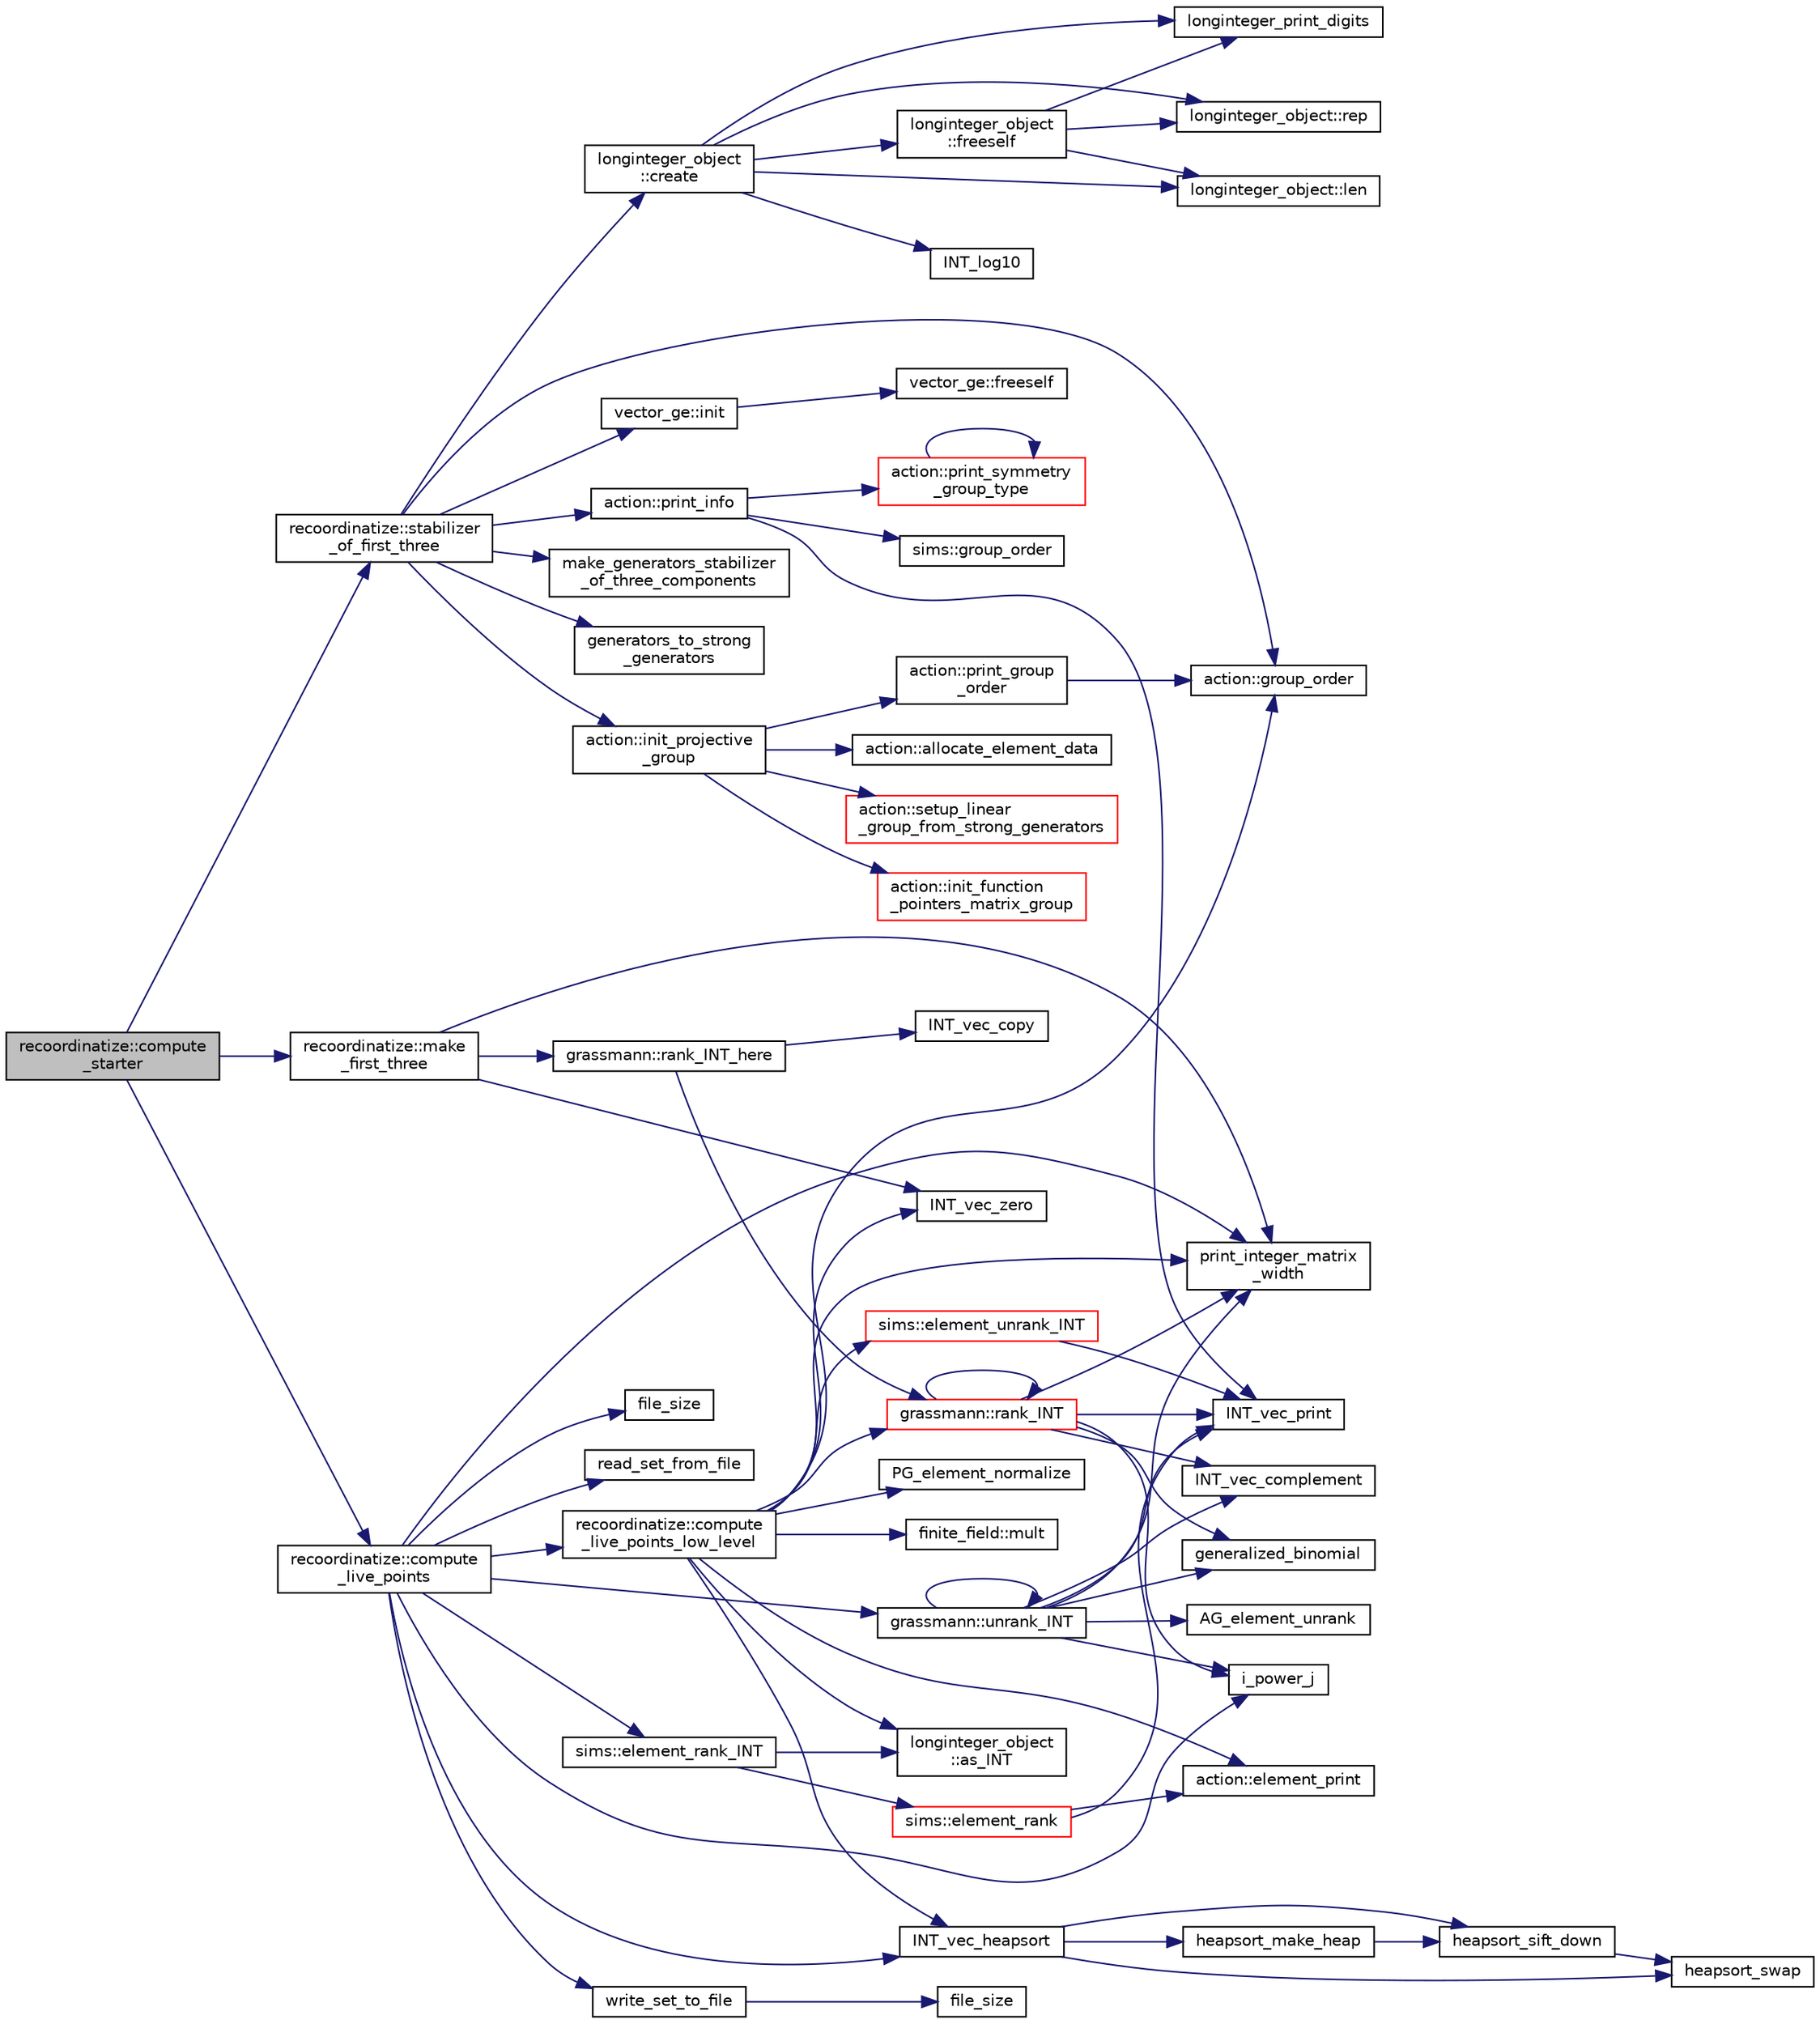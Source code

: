 digraph "recoordinatize::compute_starter"
{
  edge [fontname="Helvetica",fontsize="10",labelfontname="Helvetica",labelfontsize="10"];
  node [fontname="Helvetica",fontsize="10",shape=record];
  rankdir="LR";
  Node92 [label="recoordinatize::compute\l_starter",height=0.2,width=0.4,color="black", fillcolor="grey75", style="filled", fontcolor="black"];
  Node92 -> Node93 [color="midnightblue",fontsize="10",style="solid",fontname="Helvetica"];
  Node93 [label="recoordinatize::make\l_first_three",height=0.2,width=0.4,color="black", fillcolor="white", style="filled",URL="$d3/d3c/classrecoordinatize.html#ad84ccf8f6e33a887fbd460b87df278bd"];
  Node93 -> Node94 [color="midnightblue",fontsize="10",style="solid",fontname="Helvetica"];
  Node94 [label="INT_vec_zero",height=0.2,width=0.4,color="black", fillcolor="white", style="filled",URL="$df/dbf/sajeeb_8_c.html#aa8c9c7977203577026080f546fe4980f"];
  Node93 -> Node95 [color="midnightblue",fontsize="10",style="solid",fontname="Helvetica"];
  Node95 [label="print_integer_matrix\l_width",height=0.2,width=0.4,color="black", fillcolor="white", style="filled",URL="$d5/db4/io__and__os_8h.html#aa78f3e73fc2179251bd15adbcc31573f"];
  Node93 -> Node96 [color="midnightblue",fontsize="10",style="solid",fontname="Helvetica"];
  Node96 [label="grassmann::rank_INT_here",height=0.2,width=0.4,color="black", fillcolor="white", style="filled",URL="$df/d02/classgrassmann.html#aaeab144aec85ec523f5a4d614a86d8d7"];
  Node96 -> Node97 [color="midnightblue",fontsize="10",style="solid",fontname="Helvetica"];
  Node97 [label="INT_vec_copy",height=0.2,width=0.4,color="black", fillcolor="white", style="filled",URL="$df/dbf/sajeeb_8_c.html#ac2d875e27e009af6ec04d17254d11075"];
  Node96 -> Node98 [color="midnightblue",fontsize="10",style="solid",fontname="Helvetica"];
  Node98 [label="grassmann::rank_INT",height=0.2,width=0.4,color="red", fillcolor="white", style="filled",URL="$df/d02/classgrassmann.html#a1fa95ce7ecebd48b04c7a0dc75491184"];
  Node98 -> Node95 [color="midnightblue",fontsize="10",style="solid",fontname="Helvetica"];
  Node98 -> Node100 [color="midnightblue",fontsize="10",style="solid",fontname="Helvetica"];
  Node100 [label="INT_vec_print",height=0.2,width=0.4,color="black", fillcolor="white", style="filled",URL="$df/dbf/sajeeb_8_c.html#a79a5901af0b47dd0d694109543c027fe"];
  Node98 -> Node101 [color="midnightblue",fontsize="10",style="solid",fontname="Helvetica"];
  Node101 [label="INT_vec_complement",height=0.2,width=0.4,color="black", fillcolor="white", style="filled",URL="$d5/db4/io__and__os_8h.html#a2a0a724647575fcd3090c763985eb81a"];
  Node98 -> Node102 [color="midnightblue",fontsize="10",style="solid",fontname="Helvetica"];
  Node102 [label="i_power_j",height=0.2,width=0.4,color="black", fillcolor="white", style="filled",URL="$de/dc5/algebra__and__number__theory_8h.html#a39b321523e8957d701618bb5cac542b5"];
  Node98 -> Node103 [color="midnightblue",fontsize="10",style="solid",fontname="Helvetica"];
  Node103 [label="generalized_binomial",height=0.2,width=0.4,color="black", fillcolor="white", style="filled",URL="$d2/d7c/combinatorics_8_c.html#a24762dc22e45175d18ec1ec1d2556ae8"];
  Node98 -> Node98 [color="midnightblue",fontsize="10",style="solid",fontname="Helvetica"];
  Node92 -> Node105 [color="midnightblue",fontsize="10",style="solid",fontname="Helvetica"];
  Node105 [label="recoordinatize::stabilizer\l_of_first_three",height=0.2,width=0.4,color="black", fillcolor="white", style="filled",URL="$d3/d3c/classrecoordinatize.html#ae8a24e776a57f0ac4923f6ed1d1db6e6"];
  Node105 -> Node106 [color="midnightblue",fontsize="10",style="solid",fontname="Helvetica"];
  Node106 [label="action::init_projective\l_group",height=0.2,width=0.4,color="black", fillcolor="white", style="filled",URL="$d2/d86/classaction.html#ad943cb9d3828331bf5634c6dbfc31afd"];
  Node106 -> Node107 [color="midnightblue",fontsize="10",style="solid",fontname="Helvetica"];
  Node107 [label="action::init_function\l_pointers_matrix_group",height=0.2,width=0.4,color="red", fillcolor="white", style="filled",URL="$d2/d86/classaction.html#a48cbc0106c21fdcb5ec74a9cf8f4e1d8"];
  Node106 -> Node214 [color="midnightblue",fontsize="10",style="solid",fontname="Helvetica"];
  Node214 [label="action::allocate_element_data",height=0.2,width=0.4,color="black", fillcolor="white", style="filled",URL="$d2/d86/classaction.html#adc5f98db8315bfd17fcd2fbb437d8f60"];
  Node106 -> Node215 [color="midnightblue",fontsize="10",style="solid",fontname="Helvetica"];
  Node215 [label="action::setup_linear\l_group_from_strong_generators",height=0.2,width=0.4,color="red", fillcolor="white", style="filled",URL="$d2/d86/classaction.html#a20d2b143cd89f2ce81c02613356f69d1"];
  Node106 -> Node246 [color="midnightblue",fontsize="10",style="solid",fontname="Helvetica"];
  Node246 [label="action::print_group\l_order",height=0.2,width=0.4,color="black", fillcolor="white", style="filled",URL="$d2/d86/classaction.html#aaf5533b61c20a11f8c0efcf7ff718d7d"];
  Node246 -> Node247 [color="midnightblue",fontsize="10",style="solid",fontname="Helvetica"];
  Node247 [label="action::group_order",height=0.2,width=0.4,color="black", fillcolor="white", style="filled",URL="$d2/d86/classaction.html#ad1f69adb27041311d2e7be96e39388d4"];
  Node105 -> Node247 [color="midnightblue",fontsize="10",style="solid",fontname="Helvetica"];
  Node105 -> Node248 [color="midnightblue",fontsize="10",style="solid",fontname="Helvetica"];
  Node248 [label="action::print_info",height=0.2,width=0.4,color="black", fillcolor="white", style="filled",URL="$d2/d86/classaction.html#a6f89e493e5c5a32e5c3b8963d438ce86"];
  Node248 -> Node238 [color="midnightblue",fontsize="10",style="solid",fontname="Helvetica"];
  Node238 [label="action::print_symmetry\l_group_type",height=0.2,width=0.4,color="red", fillcolor="white", style="filled",URL="$d2/d86/classaction.html#aed811766c7e64fe2c853df8b0b67aa6e"];
  Node238 -> Node238 [color="midnightblue",fontsize="10",style="solid",fontname="Helvetica"];
  Node248 -> Node100 [color="midnightblue",fontsize="10",style="solid",fontname="Helvetica"];
  Node248 -> Node249 [color="midnightblue",fontsize="10",style="solid",fontname="Helvetica"];
  Node249 [label="sims::group_order",height=0.2,width=0.4,color="black", fillcolor="white", style="filled",URL="$d9/df3/classsims.html#aa442445175656570fa35febbe790efad"];
  Node105 -> Node250 [color="midnightblue",fontsize="10",style="solid",fontname="Helvetica"];
  Node250 [label="longinteger_object\l::create",height=0.2,width=0.4,color="black", fillcolor="white", style="filled",URL="$dd/d7e/classlonginteger__object.html#a95d2eebc60849c3963a49298b1f498c2"];
  Node250 -> Node251 [color="midnightblue",fontsize="10",style="solid",fontname="Helvetica"];
  Node251 [label="longinteger_object\l::freeself",height=0.2,width=0.4,color="black", fillcolor="white", style="filled",URL="$dd/d7e/classlonginteger__object.html#a06450f8c4795d81da6d680830ef958a1"];
  Node251 -> Node252 [color="midnightblue",fontsize="10",style="solid",fontname="Helvetica"];
  Node252 [label="longinteger_print_digits",height=0.2,width=0.4,color="black", fillcolor="white", style="filled",URL="$de/dc5/algebra__and__number__theory_8h.html#ac2bac7b12f5b6440b8dad275cd7a157d"];
  Node251 -> Node253 [color="midnightblue",fontsize="10",style="solid",fontname="Helvetica"];
  Node253 [label="longinteger_object::rep",height=0.2,width=0.4,color="black", fillcolor="white", style="filled",URL="$dd/d7e/classlonginteger__object.html#a3ecaf12738cc721d281c416503f241e2"];
  Node251 -> Node254 [color="midnightblue",fontsize="10",style="solid",fontname="Helvetica"];
  Node254 [label="longinteger_object::len",height=0.2,width=0.4,color="black", fillcolor="white", style="filled",URL="$dd/d7e/classlonginteger__object.html#a0bfeae35be8a6fd44ed7f76413596ab1"];
  Node250 -> Node255 [color="midnightblue",fontsize="10",style="solid",fontname="Helvetica"];
  Node255 [label="INT_log10",height=0.2,width=0.4,color="black", fillcolor="white", style="filled",URL="$de/dc5/algebra__and__number__theory_8h.html#a98bc0a6c562370a355165d2538dac250"];
  Node250 -> Node252 [color="midnightblue",fontsize="10",style="solid",fontname="Helvetica"];
  Node250 -> Node253 [color="midnightblue",fontsize="10",style="solid",fontname="Helvetica"];
  Node250 -> Node254 [color="midnightblue",fontsize="10",style="solid",fontname="Helvetica"];
  Node105 -> Node224 [color="midnightblue",fontsize="10",style="solid",fontname="Helvetica"];
  Node224 [label="vector_ge::init",height=0.2,width=0.4,color="black", fillcolor="white", style="filled",URL="$d4/d6e/classvector__ge.html#afe1d6befd1f1501e6be34afbaa9d30a8"];
  Node224 -> Node225 [color="midnightblue",fontsize="10",style="solid",fontname="Helvetica"];
  Node225 [label="vector_ge::freeself",height=0.2,width=0.4,color="black", fillcolor="white", style="filled",URL="$d4/d6e/classvector__ge.html#aa002e4b715cc73a9b8b367d29700b452"];
  Node105 -> Node256 [color="midnightblue",fontsize="10",style="solid",fontname="Helvetica"];
  Node256 [label="make_generators_stabilizer\l_of_three_components",height=0.2,width=0.4,color="black", fillcolor="white", style="filled",URL="$d5/d90/action__global_8_c.html#a8513e31255547ed232f93c99d19ebb6a"];
  Node105 -> Node257 [color="midnightblue",fontsize="10",style="solid",fontname="Helvetica"];
  Node257 [label="generators_to_strong\l_generators",height=0.2,width=0.4,color="black", fillcolor="white", style="filled",URL="$d5/d90/action__global_8_c.html#aaa17f24fdab7065fbb11a06c513a4562"];
  Node92 -> Node258 [color="midnightblue",fontsize="10",style="solid",fontname="Helvetica"];
  Node258 [label="recoordinatize::compute\l_live_points",height=0.2,width=0.4,color="black", fillcolor="white", style="filled",URL="$d3/d3c/classrecoordinatize.html#afa52f45535215f825be7e620bc44b7d7"];
  Node258 -> Node102 [color="midnightblue",fontsize="10",style="solid",fontname="Helvetica"];
  Node258 -> Node259 [color="midnightblue",fontsize="10",style="solid",fontname="Helvetica"];
  Node259 [label="file_size",height=0.2,width=0.4,color="black", fillcolor="white", style="filled",URL="$df/dbf/sajeeb_8_c.html#a5c37cf5785204b6e9adf647dc14d0e50"];
  Node258 -> Node260 [color="midnightblue",fontsize="10",style="solid",fontname="Helvetica"];
  Node260 [label="read_set_from_file",height=0.2,width=0.4,color="black", fillcolor="white", style="filled",URL="$df/dbf/sajeeb_8_c.html#a5de87b15d6633e4d4c78b22051fc8968"];
  Node258 -> Node261 [color="midnightblue",fontsize="10",style="solid",fontname="Helvetica"];
  Node261 [label="recoordinatize::compute\l_live_points_low_level",height=0.2,width=0.4,color="black", fillcolor="white", style="filled",URL="$d3/d3c/classrecoordinatize.html#ac87da537e6ac771351b530475278253e"];
  Node261 -> Node247 [color="midnightblue",fontsize="10",style="solid",fontname="Helvetica"];
  Node261 -> Node262 [color="midnightblue",fontsize="10",style="solid",fontname="Helvetica"];
  Node262 [label="longinteger_object\l::as_INT",height=0.2,width=0.4,color="black", fillcolor="white", style="filled",URL="$dd/d7e/classlonginteger__object.html#afb992d4679a6741acc63c8bcba27971e"];
  Node261 -> Node263 [color="midnightblue",fontsize="10",style="solid",fontname="Helvetica"];
  Node263 [label="sims::element_unrank_INT",height=0.2,width=0.4,color="red", fillcolor="white", style="filled",URL="$d9/df3/classsims.html#a435d84bb7bf7292f14593b2a4344151f"];
  Node263 -> Node100 [color="midnightblue",fontsize="10",style="solid",fontname="Helvetica"];
  Node261 -> Node272 [color="midnightblue",fontsize="10",style="solid",fontname="Helvetica"];
  Node272 [label="PG_element_normalize",height=0.2,width=0.4,color="black", fillcolor="white", style="filled",URL="$d4/d67/geometry_8h.html#a5a4c3c1158bad6bab0d786c616bd0996"];
  Node261 -> Node273 [color="midnightblue",fontsize="10",style="solid",fontname="Helvetica"];
  Node273 [label="action::element_print",height=0.2,width=0.4,color="black", fillcolor="white", style="filled",URL="$d2/d86/classaction.html#ae38c3ef3c1125213733d63c6fc3c40cd"];
  Node261 -> Node159 [color="midnightblue",fontsize="10",style="solid",fontname="Helvetica"];
  Node159 [label="finite_field::mult",height=0.2,width=0.4,color="black", fillcolor="white", style="filled",URL="$df/d5a/classfinite__field.html#a24fb5917aa6d4d656fd855b7f44a13b0"];
  Node261 -> Node95 [color="midnightblue",fontsize="10",style="solid",fontname="Helvetica"];
  Node261 -> Node94 [color="midnightblue",fontsize="10",style="solid",fontname="Helvetica"];
  Node261 -> Node98 [color="midnightblue",fontsize="10",style="solid",fontname="Helvetica"];
  Node261 -> Node274 [color="midnightblue",fontsize="10",style="solid",fontname="Helvetica"];
  Node274 [label="INT_vec_heapsort",height=0.2,width=0.4,color="black", fillcolor="white", style="filled",URL="$d5/de2/foundations_2data__structures_2data__structures_8h.html#a3590ad9987f801fbfc94634300182f39"];
  Node274 -> Node275 [color="midnightblue",fontsize="10",style="solid",fontname="Helvetica"];
  Node275 [label="heapsort_make_heap",height=0.2,width=0.4,color="black", fillcolor="white", style="filled",URL="$d4/dd7/sorting_8_c.html#a42f24453d7d77eeb1338ebd1a13cfdbb"];
  Node275 -> Node276 [color="midnightblue",fontsize="10",style="solid",fontname="Helvetica"];
  Node276 [label="heapsort_sift_down",height=0.2,width=0.4,color="black", fillcolor="white", style="filled",URL="$d4/dd7/sorting_8_c.html#a65cbb1a6a3f01f511673705437ddc18b"];
  Node276 -> Node277 [color="midnightblue",fontsize="10",style="solid",fontname="Helvetica"];
  Node277 [label="heapsort_swap",height=0.2,width=0.4,color="black", fillcolor="white", style="filled",URL="$d4/dd7/sorting_8_c.html#a8f048362e6065297b19b6975bcbbfcc6"];
  Node274 -> Node277 [color="midnightblue",fontsize="10",style="solid",fontname="Helvetica"];
  Node274 -> Node276 [color="midnightblue",fontsize="10",style="solid",fontname="Helvetica"];
  Node258 -> Node278 [color="midnightblue",fontsize="10",style="solid",fontname="Helvetica"];
  Node278 [label="write_set_to_file",height=0.2,width=0.4,color="black", fillcolor="white", style="filled",URL="$d5/db4/io__and__os_8h.html#a3d2767f53fed9a2dacf580e0b2d4b961"];
  Node278 -> Node279 [color="midnightblue",fontsize="10",style="solid",fontname="Helvetica"];
  Node279 [label="file_size",height=0.2,width=0.4,color="black", fillcolor="white", style="filled",URL="$d4/d74/util_8_c.html#a5c37cf5785204b6e9adf647dc14d0e50"];
  Node258 -> Node274 [color="midnightblue",fontsize="10",style="solid",fontname="Helvetica"];
  Node258 -> Node280 [color="midnightblue",fontsize="10",style="solid",fontname="Helvetica"];
  Node280 [label="grassmann::unrank_INT",height=0.2,width=0.4,color="black", fillcolor="white", style="filled",URL="$df/d02/classgrassmann.html#a32079405b95a6da2ba1420567d762d64"];
  Node280 -> Node103 [color="midnightblue",fontsize="10",style="solid",fontname="Helvetica"];
  Node280 -> Node102 [color="midnightblue",fontsize="10",style="solid",fontname="Helvetica"];
  Node280 -> Node125 [color="midnightblue",fontsize="10",style="solid",fontname="Helvetica"];
  Node125 [label="AG_element_unrank",height=0.2,width=0.4,color="black", fillcolor="white", style="filled",URL="$d4/d67/geometry_8h.html#a4a33b86c87b2879b97cfa1327abe2885"];
  Node280 -> Node100 [color="midnightblue",fontsize="10",style="solid",fontname="Helvetica"];
  Node280 -> Node280 [color="midnightblue",fontsize="10",style="solid",fontname="Helvetica"];
  Node280 -> Node101 [color="midnightblue",fontsize="10",style="solid",fontname="Helvetica"];
  Node280 -> Node95 [color="midnightblue",fontsize="10",style="solid",fontname="Helvetica"];
  Node258 -> Node95 [color="midnightblue",fontsize="10",style="solid",fontname="Helvetica"];
  Node258 -> Node281 [color="midnightblue",fontsize="10",style="solid",fontname="Helvetica"];
  Node281 [label="sims::element_rank_INT",height=0.2,width=0.4,color="black", fillcolor="white", style="filled",URL="$d9/df3/classsims.html#a8ff29017c518c9ed459a7ea9eade2974"];
  Node281 -> Node282 [color="midnightblue",fontsize="10",style="solid",fontname="Helvetica"];
  Node282 [label="sims::element_rank",height=0.2,width=0.4,color="red", fillcolor="white", style="filled",URL="$d9/df3/classsims.html#a00fb332192d01becb17b6a059482fc8d"];
  Node282 -> Node100 [color="midnightblue",fontsize="10",style="solid",fontname="Helvetica"];
  Node282 -> Node273 [color="midnightblue",fontsize="10",style="solid",fontname="Helvetica"];
  Node281 -> Node262 [color="midnightblue",fontsize="10",style="solid",fontname="Helvetica"];
}
